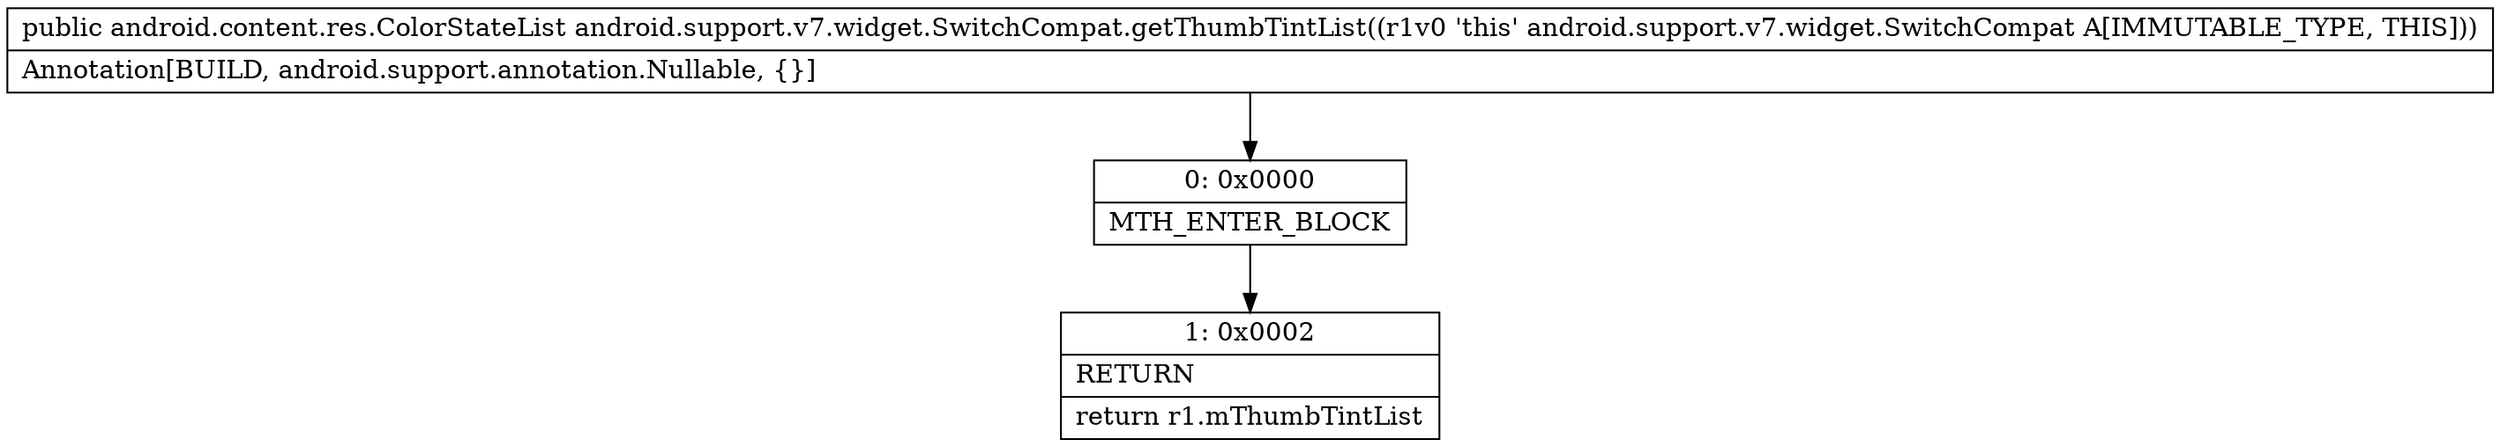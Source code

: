 digraph "CFG forandroid.support.v7.widget.SwitchCompat.getThumbTintList()Landroid\/content\/res\/ColorStateList;" {
Node_0 [shape=record,label="{0\:\ 0x0000|MTH_ENTER_BLOCK\l}"];
Node_1 [shape=record,label="{1\:\ 0x0002|RETURN\l|return r1.mThumbTintList\l}"];
MethodNode[shape=record,label="{public android.content.res.ColorStateList android.support.v7.widget.SwitchCompat.getThumbTintList((r1v0 'this' android.support.v7.widget.SwitchCompat A[IMMUTABLE_TYPE, THIS]))  | Annotation[BUILD, android.support.annotation.Nullable, \{\}]\l}"];
MethodNode -> Node_0;
Node_0 -> Node_1;
}

